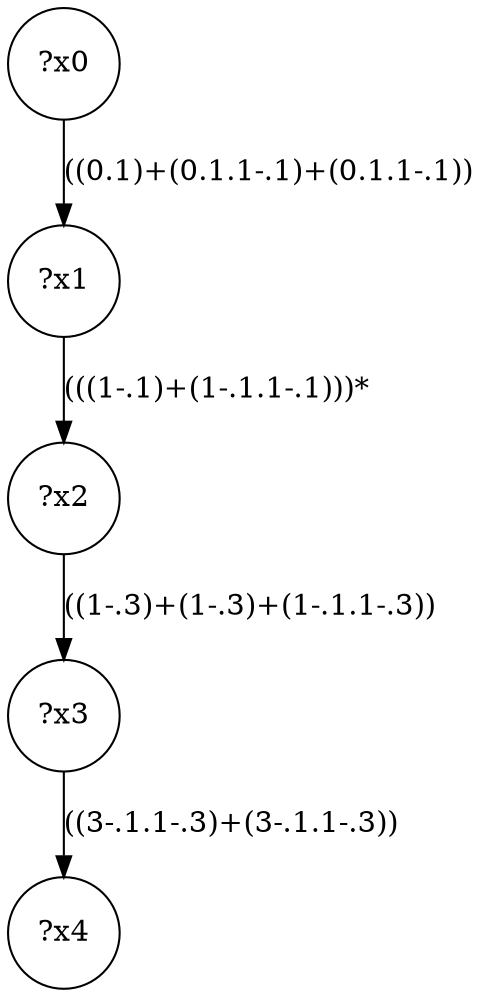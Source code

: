 digraph g {
	x0 [shape=circle, label="?x0"];
	x1 [shape=circle, label="?x1"];
	x0 -> x1 [label="((0.1)+(0.1.1-.1)+(0.1.1-.1))"];
	x2 [shape=circle, label="?x2"];
	x1 -> x2 [label="(((1-.1)+(1-.1.1-.1)))*"];
	x3 [shape=circle, label="?x3"];
	x2 -> x3 [label="((1-.3)+(1-.3)+(1-.1.1-.3))"];
	x4 [shape=circle, label="?x4"];
	x3 -> x4 [label="((3-.1.1-.3)+(3-.1.1-.3))"];
}
